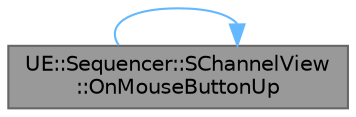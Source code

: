 digraph "UE::Sequencer::SChannelView::OnMouseButtonUp"
{
 // INTERACTIVE_SVG=YES
 // LATEX_PDF_SIZE
  bgcolor="transparent";
  edge [fontname=Helvetica,fontsize=10,labelfontname=Helvetica,labelfontsize=10];
  node [fontname=Helvetica,fontsize=10,shape=box,height=0.2,width=0.4];
  rankdir="LR";
  Node1 [id="Node000001",label="UE::Sequencer::SChannelView\l::OnMouseButtonUp",height=0.2,width=0.4,color="gray40", fillcolor="grey60", style="filled", fontcolor="black",tooltip="The system calls this method to notify the widget that a mouse button was release within it."];
  Node1 -> Node1 [id="edge1_Node000001_Node000001",color="steelblue1",style="solid",tooltip=" "];
}
